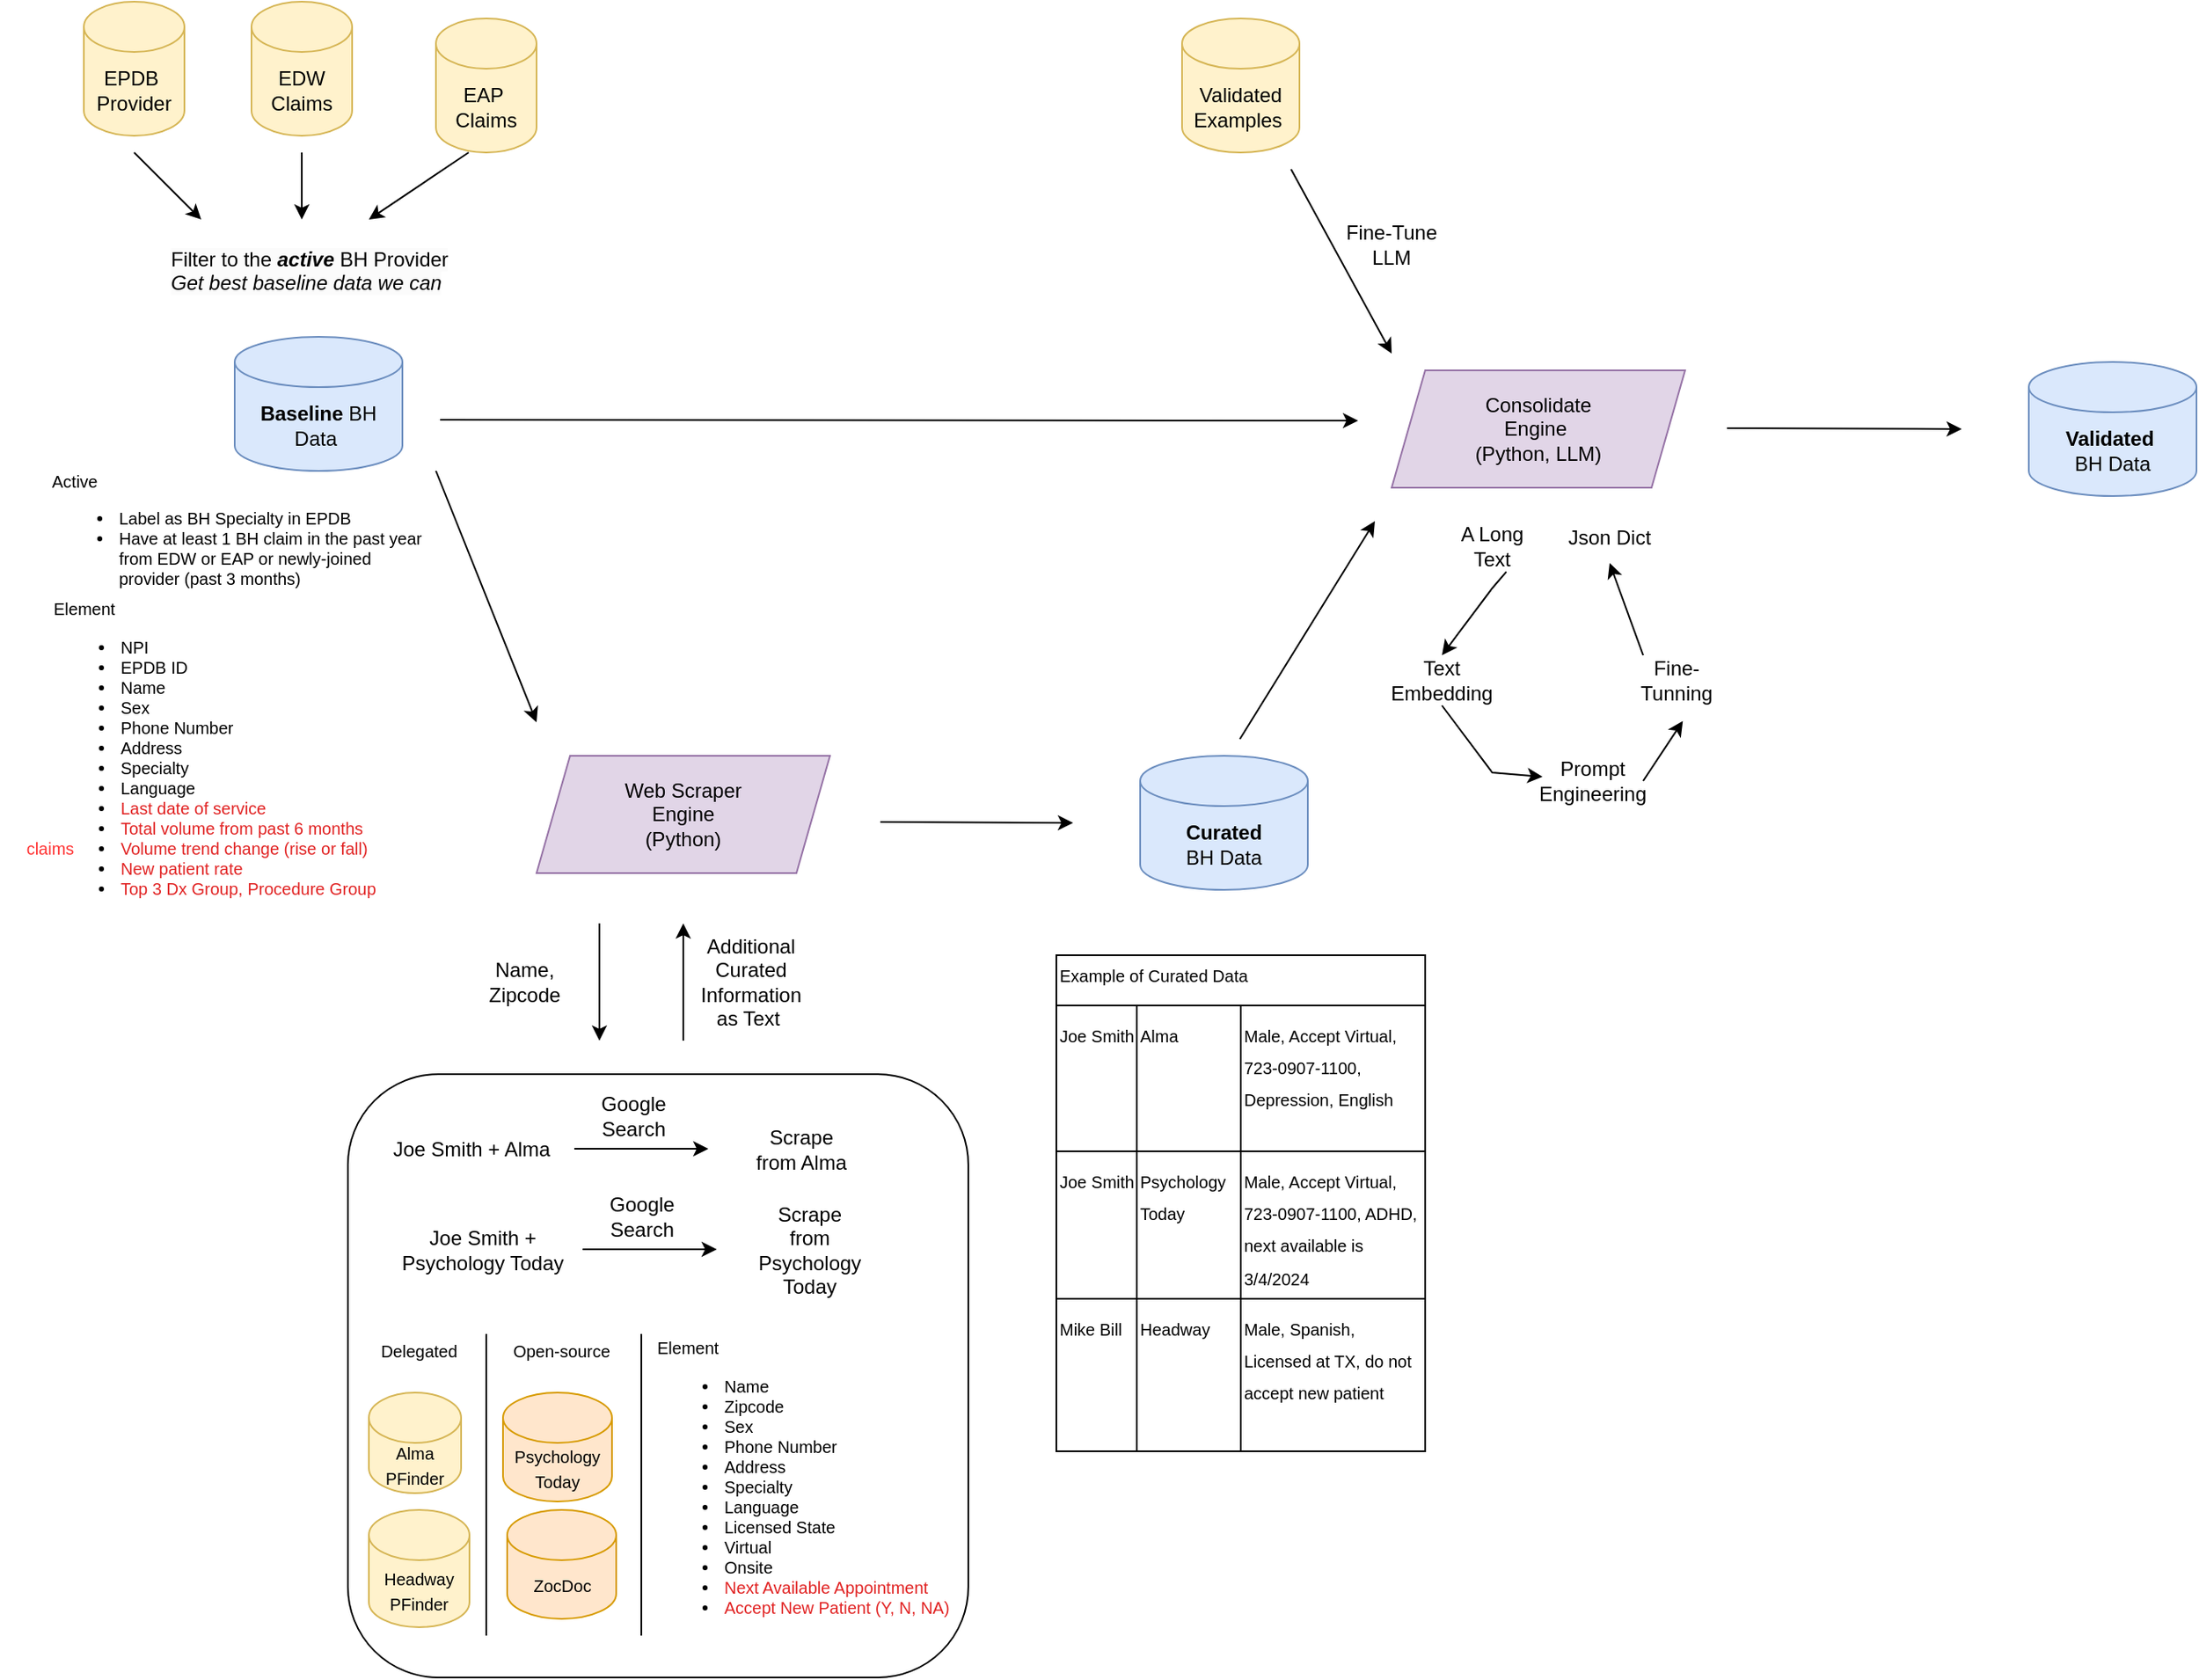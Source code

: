 <mxfile version="22.1.21" type="github">
  <diagram name="Page-1" id="uYuWvuaXBBDTcRH4p7qR">
    <mxGraphModel dx="1722" dy="1906" grid="1" gridSize="10" guides="1" tooltips="1" connect="1" arrows="1" fold="1" page="1" pageScale="1" pageWidth="1600" pageHeight="1100" math="0" shadow="0">
      <root>
        <mxCell id="0" />
        <mxCell id="1" parent="0" />
        <mxCell id="UZLgEuZ4AhVKB-I_jzDx-49" value="" style="rounded=1;whiteSpace=wrap;html=1;" vertex="1" parent="1">
          <mxGeometry x="227.5" y="-370" width="370" height="360" as="geometry" />
        </mxCell>
        <mxCell id="UZLgEuZ4AhVKB-I_jzDx-1" value="EPDB&amp;nbsp;&lt;br&gt;Provider" style="shape=cylinder3;whiteSpace=wrap;html=1;boundedLbl=1;backgroundOutline=1;size=15;fillColor=#fff2cc;strokeColor=#d6b656;" vertex="1" parent="1">
          <mxGeometry x="70" y="-1010" width="60" height="80" as="geometry" />
        </mxCell>
        <mxCell id="UZLgEuZ4AhVKB-I_jzDx-2" value="EDW Claims" style="shape=cylinder3;whiteSpace=wrap;html=1;boundedLbl=1;backgroundOutline=1;size=15;fillColor=#fff2cc;strokeColor=#d6b656;" vertex="1" parent="1">
          <mxGeometry x="170" y="-1010" width="60" height="80" as="geometry" />
        </mxCell>
        <mxCell id="UZLgEuZ4AhVKB-I_jzDx-5" value="" style="endArrow=classic;html=1;rounded=0;" edge="1" parent="1">
          <mxGeometry width="50" height="50" relative="1" as="geometry">
            <mxPoint x="100" y="-920" as="sourcePoint" />
            <mxPoint x="140" y="-880" as="targetPoint" />
          </mxGeometry>
        </mxCell>
        <mxCell id="UZLgEuZ4AhVKB-I_jzDx-7" value="" style="endArrow=classic;html=1;rounded=0;" edge="1" parent="1">
          <mxGeometry width="50" height="50" relative="1" as="geometry">
            <mxPoint x="200" y="-920" as="sourcePoint" />
            <mxPoint x="200" y="-880" as="targetPoint" />
          </mxGeometry>
        </mxCell>
        <mxCell id="UZLgEuZ4AhVKB-I_jzDx-8" value="" style="endArrow=classic;html=1;rounded=0;" edge="1" parent="1">
          <mxGeometry width="50" height="50" relative="1" as="geometry">
            <mxPoint x="299.5" y="-920" as="sourcePoint" />
            <mxPoint x="240" y="-880" as="targetPoint" />
          </mxGeometry>
        </mxCell>
        <mxCell id="UZLgEuZ4AhVKB-I_jzDx-10" value="&lt;span style=&quot;color: rgb(0, 0, 0); font-family: Helvetica; font-size: 12px; font-variant-ligatures: normal; font-variant-caps: normal; letter-spacing: normal; orphans: 2; text-align: center; text-indent: 0px; text-transform: none; widows: 2; word-spacing: 0px; -webkit-text-stroke-width: 0px; background-color: rgb(251, 251, 251); text-decoration-thickness: initial; text-decoration-style: initial; text-decoration-color: initial; float: none; display: inline !important;&quot;&gt;Filter to the&amp;nbsp;&lt;b&gt;&lt;i&gt;active&amp;nbsp;&lt;/i&gt;&lt;/b&gt;&lt;/span&gt;&lt;span style=&quot;color: rgb(0, 0, 0); font-family: Helvetica; font-size: 12px; font-variant-ligatures: normal; font-variant-caps: normal; font-weight: 400; letter-spacing: normal; orphans: 2; text-align: center; text-indent: 0px; text-transform: none; widows: 2; word-spacing: 0px; -webkit-text-stroke-width: 0px; background-color: rgb(251, 251, 251); text-decoration-thickness: initial; text-decoration-style: initial; text-decoration-color: initial; float: none; display: inline !important;&quot;&gt;BH Provider&lt;br&gt;&lt;i&gt;Get best baseline data we can&lt;/i&gt;&lt;br&gt;&lt;/span&gt;" style="text;whiteSpace=wrap;html=1;" vertex="1" parent="1">
          <mxGeometry x="120" y="-870" width="190" height="40" as="geometry" />
        </mxCell>
        <mxCell id="UZLgEuZ4AhVKB-I_jzDx-11" value="&lt;b&gt;Curated &lt;/b&gt;&lt;br&gt;BH Data" style="shape=cylinder3;whiteSpace=wrap;html=1;boundedLbl=1;backgroundOutline=1;size=15;fillColor=#dae8fc;strokeColor=#6c8ebf;" vertex="1" parent="1">
          <mxGeometry x="700" y="-560" width="100" height="80" as="geometry" />
        </mxCell>
        <mxCell id="UZLgEuZ4AhVKB-I_jzDx-12" value="&lt;div style=&quot;text-align: left; font-size: 10px;&quot;&gt;&lt;span style=&quot;background-color: initial;&quot;&gt;&lt;font style=&quot;font-size: 10px;&quot;&gt;Active&lt;/font&gt;&lt;/span&gt;&lt;/div&gt;&lt;div style=&quot;text-align: left; font-size: 10px;&quot;&gt;&lt;ul style=&quot;&quot;&gt;&lt;li style=&quot;&quot;&gt;&lt;span style=&quot;background-color: initial;&quot;&gt;&lt;font style=&quot;font-size: 10px;&quot;&gt;Label as BH Specialty in EPDB&lt;/font&gt;&lt;/span&gt;&lt;/li&gt;&lt;li style=&quot;&quot;&gt;&lt;span style=&quot;background-color: initial;&quot;&gt;&lt;font style=&quot;font-size: 10px;&quot;&gt;Have at least 1 BH claim in the past year from EDW or EAP or newly-joined provider (past 3 months)&lt;/font&gt;&lt;/span&gt;&lt;/li&gt;&lt;/ul&gt;&lt;/div&gt;" style="text;html=1;strokeColor=none;fillColor=none;align=center;verticalAlign=middle;whiteSpace=wrap;rounded=0;" vertex="1" parent="1">
          <mxGeometry x="50" y="-730" width="230" height="80" as="geometry" />
        </mxCell>
        <mxCell id="UZLgEuZ4AhVKB-I_jzDx-13" value="&lt;font style=&quot;font-size: 10px;&quot;&gt;Element&lt;br&gt;&lt;/font&gt;&lt;ul style=&quot;font-size: 10px;&quot;&gt;&lt;li style=&quot;&quot;&gt;&lt;font style=&quot;font-size: 10px;&quot;&gt;NPI&lt;/font&gt;&lt;/li&gt;&lt;li style=&quot;&quot;&gt;&lt;font style=&quot;font-size: 10px;&quot;&gt;EPDB ID&lt;/font&gt;&lt;/li&gt;&lt;li style=&quot;&quot;&gt;&lt;font style=&quot;font-size: 10px;&quot;&gt;Name&amp;nbsp;&lt;/font&gt;&lt;/li&gt;&lt;li style=&quot;&quot;&gt;&lt;font style=&quot;font-size: 10px;&quot;&gt;Sex&lt;/font&gt;&lt;/li&gt;&lt;li style=&quot;&quot;&gt;&lt;font style=&quot;font-size: 10px;&quot;&gt;Phone Number&lt;/font&gt;&lt;/li&gt;&lt;li style=&quot;&quot;&gt;&lt;font style=&quot;font-size: 10px;&quot;&gt;Address&lt;/font&gt;&lt;/li&gt;&lt;li style=&quot;&quot;&gt;&lt;font style=&quot;font-size: 10px;&quot;&gt;Specialty&lt;/font&gt;&lt;/li&gt;&lt;li style=&quot;&quot;&gt;&lt;font style=&quot;font-size: 10px;&quot;&gt;Language&lt;/font&gt;&lt;/li&gt;&lt;li style=&quot;&quot;&gt;&lt;font color=&quot;#e12323&quot; style=&quot;font-size: 10px;&quot;&gt;Last date of service&lt;/font&gt;&lt;/li&gt;&lt;li style=&quot;&quot;&gt;&lt;font color=&quot;#e12323&quot; style=&quot;font-size: 10px;&quot;&gt;Total volume from past 6 months&lt;/font&gt;&lt;/li&gt;&lt;li&gt;&lt;font color=&quot;#e12323&quot;&gt;Volume trend change (rise or fall)&lt;/font&gt;&lt;/li&gt;&lt;li&gt;&lt;font color=&quot;#e12323&quot;&gt;New patient rate&amp;nbsp;&lt;/font&gt;&lt;/li&gt;&lt;li&gt;&lt;font color=&quot;#e12323&quot;&gt;Top 3 Dx Group, Procedure Group&lt;/font&gt;&lt;/li&gt;&lt;/ul&gt;" style="text;html=1;strokeColor=none;fillColor=none;align=left;verticalAlign=middle;whiteSpace=wrap;rounded=0;" vertex="1" parent="1">
          <mxGeometry x="50" y="-650" width="240" height="180" as="geometry" />
        </mxCell>
        <mxCell id="UZLgEuZ4AhVKB-I_jzDx-16" value="&lt;font style=&quot;font-size: 10px;&quot; color=&quot;#ff3333&quot;&gt;claims&lt;/font&gt;" style="text;html=1;strokeColor=none;fillColor=none;align=center;verticalAlign=middle;whiteSpace=wrap;rounded=0;" vertex="1" parent="1">
          <mxGeometry x="20" y="-520" width="60" height="30" as="geometry" />
        </mxCell>
        <mxCell id="UZLgEuZ4AhVKB-I_jzDx-18" value="&lt;b&gt;Baseline &lt;/b&gt;BH Data&amp;nbsp;" style="shape=cylinder3;whiteSpace=wrap;html=1;boundedLbl=1;backgroundOutline=1;size=15;fillColor=#dae8fc;strokeColor=#6c8ebf;" vertex="1" parent="1">
          <mxGeometry x="160" y="-810" width="100" height="80" as="geometry" />
        </mxCell>
        <mxCell id="UZLgEuZ4AhVKB-I_jzDx-20" value="" style="endArrow=classic;html=1;rounded=0;exitX=1;exitY=0;exitDx=0;exitDy=0;" edge="1" parent="1" source="UZLgEuZ4AhVKB-I_jzDx-12">
          <mxGeometry width="50" height="50" relative="1" as="geometry">
            <mxPoint x="310" y="-520.5" as="sourcePoint" />
            <mxPoint x="340" y="-580" as="targetPoint" />
          </mxGeometry>
        </mxCell>
        <mxCell id="UZLgEuZ4AhVKB-I_jzDx-22" value="" style="endArrow=classic;html=1;rounded=0;" edge="1" parent="1">
          <mxGeometry width="50" height="50" relative="1" as="geometry">
            <mxPoint x="545" y="-520.5" as="sourcePoint" />
            <mxPoint x="660" y="-520" as="targetPoint" />
          </mxGeometry>
        </mxCell>
        <mxCell id="UZLgEuZ4AhVKB-I_jzDx-24" value="" style="endArrow=classic;html=1;rounded=0;" edge="1" parent="1">
          <mxGeometry width="50" height="50" relative="1" as="geometry">
            <mxPoint x="427.5" y="-390" as="sourcePoint" />
            <mxPoint x="427.5" y="-460" as="targetPoint" />
          </mxGeometry>
        </mxCell>
        <mxCell id="UZLgEuZ4AhVKB-I_jzDx-25" value="" style="endArrow=classic;html=1;rounded=0;" edge="1" parent="1">
          <mxGeometry width="50" height="50" relative="1" as="geometry">
            <mxPoint x="377.5" y="-460" as="sourcePoint" />
            <mxPoint x="377.5" y="-390" as="targetPoint" />
          </mxGeometry>
        </mxCell>
        <mxCell id="UZLgEuZ4AhVKB-I_jzDx-26" value="Name, Zipcode" style="text;html=1;strokeColor=none;fillColor=none;align=center;verticalAlign=middle;whiteSpace=wrap;rounded=0;" vertex="1" parent="1">
          <mxGeometry x="302.5" y="-440" width="60" height="30" as="geometry" />
        </mxCell>
        <mxCell id="UZLgEuZ4AhVKB-I_jzDx-27" value="Additional Curated Information as Text&amp;nbsp;" style="text;html=1;strokeColor=none;fillColor=none;align=center;verticalAlign=middle;whiteSpace=wrap;rounded=0;" vertex="1" parent="1">
          <mxGeometry x="437.5" y="-440" width="60" height="30" as="geometry" />
        </mxCell>
        <mxCell id="UZLgEuZ4AhVKB-I_jzDx-29" value="&lt;font style=&quot;font-size: 10px;&quot;&gt;Alma PFinder&lt;/font&gt;" style="shape=cylinder3;whiteSpace=wrap;html=1;boundedLbl=1;backgroundOutline=1;size=15;fillColor=#fff2cc;strokeColor=#d6b656;" vertex="1" parent="1">
          <mxGeometry x="240" y="-180" width="55" height="60" as="geometry" />
        </mxCell>
        <mxCell id="UZLgEuZ4AhVKB-I_jzDx-31" value="&lt;font style=&quot;font-size: 10px;&quot;&gt;Psychology Today&lt;/font&gt;" style="shape=cylinder3;whiteSpace=wrap;html=1;boundedLbl=1;backgroundOutline=1;size=15;fillColor=#ffe6cc;strokeColor=#d79b00;" vertex="1" parent="1">
          <mxGeometry x="320" y="-180" width="65" height="65" as="geometry" />
        </mxCell>
        <mxCell id="UZLgEuZ4AhVKB-I_jzDx-32" value="&lt;font style=&quot;font-size: 10px;&quot;&gt;Headway&lt;br&gt;PFinder&lt;br&gt;&lt;/font&gt;" style="shape=cylinder3;whiteSpace=wrap;html=1;boundedLbl=1;backgroundOutline=1;size=15;fillColor=#fff2cc;strokeColor=#d6b656;" vertex="1" parent="1">
          <mxGeometry x="240" y="-110" width="60" height="70" as="geometry" />
        </mxCell>
        <mxCell id="UZLgEuZ4AhVKB-I_jzDx-37" value="Web Scraper &lt;br&gt;Engine&lt;br&gt;(Python)" style="shape=parallelogram;perimeter=parallelogramPerimeter;whiteSpace=wrap;html=1;fixedSize=1;fillColor=#e1d5e7;strokeColor=#9673a6;" vertex="1" parent="1">
          <mxGeometry x="340" y="-560" width="175" height="70" as="geometry" />
        </mxCell>
        <mxCell id="UZLgEuZ4AhVKB-I_jzDx-44" value="Delegated" style="text;html=1;strokeColor=none;fillColor=none;align=center;verticalAlign=middle;whiteSpace=wrap;rounded=0;fontSize=10;" vertex="1" parent="1">
          <mxGeometry x="240" y="-220" width="60" height="30" as="geometry" />
        </mxCell>
        <mxCell id="UZLgEuZ4AhVKB-I_jzDx-45" value="" style="line;strokeWidth=1;html=1;rotation=90;" vertex="1" parent="1">
          <mxGeometry x="220" y="-130" width="180" height="10" as="geometry" />
        </mxCell>
        <mxCell id="UZLgEuZ4AhVKB-I_jzDx-46" value="Open-source" style="text;html=1;strokeColor=none;fillColor=none;align=center;verticalAlign=middle;whiteSpace=wrap;rounded=0;fontSize=10;" vertex="1" parent="1">
          <mxGeometry x="325" y="-220" width="60" height="30" as="geometry" />
        </mxCell>
        <mxCell id="UZLgEuZ4AhVKB-I_jzDx-47" value="&lt;font style=&quot;font-size: 10px;&quot;&gt;ZocDoc&lt;/font&gt;" style="shape=cylinder3;whiteSpace=wrap;html=1;boundedLbl=1;backgroundOutline=1;size=15;fillColor=#ffe6cc;strokeColor=#d79b00;" vertex="1" parent="1">
          <mxGeometry x="322.5" y="-110" width="65" height="65" as="geometry" />
        </mxCell>
        <mxCell id="UZLgEuZ4AhVKB-I_jzDx-50" value="Joe Smith + Alma&amp;nbsp;" style="text;html=1;strokeColor=none;fillColor=none;align=center;verticalAlign=middle;whiteSpace=wrap;rounded=0;" vertex="1" parent="1">
          <mxGeometry x="247.5" y="-340" width="110" height="30" as="geometry" />
        </mxCell>
        <mxCell id="UZLgEuZ4AhVKB-I_jzDx-55" value="" style="endArrow=classic;html=1;rounded=0;" edge="1" parent="1">
          <mxGeometry width="50" height="50" relative="1" as="geometry">
            <mxPoint x="362.5" y="-325.5" as="sourcePoint" />
            <mxPoint x="442.5" y="-325.5" as="targetPoint" />
          </mxGeometry>
        </mxCell>
        <mxCell id="UZLgEuZ4AhVKB-I_jzDx-57" value="Google Search" style="text;html=1;strokeColor=none;fillColor=none;align=center;verticalAlign=middle;whiteSpace=wrap;rounded=0;" vertex="1" parent="1">
          <mxGeometry x="367.5" y="-360" width="60" height="30" as="geometry" />
        </mxCell>
        <mxCell id="UZLgEuZ4AhVKB-I_jzDx-58" value="Scrape from Alma" style="text;html=1;strokeColor=none;fillColor=none;align=center;verticalAlign=middle;whiteSpace=wrap;rounded=0;" vertex="1" parent="1">
          <mxGeometry x="467.5" y="-340" width="60" height="30" as="geometry" />
        </mxCell>
        <mxCell id="UZLgEuZ4AhVKB-I_jzDx-59" value="Joe Smith + Psychology Today" style="text;html=1;strokeColor=none;fillColor=none;align=center;verticalAlign=middle;whiteSpace=wrap;rounded=0;" vertex="1" parent="1">
          <mxGeometry x="252.5" y="-280" width="110" height="30" as="geometry" />
        </mxCell>
        <mxCell id="UZLgEuZ4AhVKB-I_jzDx-60" value="" style="endArrow=classic;html=1;rounded=0;" edge="1" parent="1">
          <mxGeometry width="50" height="50" relative="1" as="geometry">
            <mxPoint x="367.5" y="-265.5" as="sourcePoint" />
            <mxPoint x="447.5" y="-265.5" as="targetPoint" />
          </mxGeometry>
        </mxCell>
        <mxCell id="UZLgEuZ4AhVKB-I_jzDx-61" value="Google Search" style="text;html=1;strokeColor=none;fillColor=none;align=center;verticalAlign=middle;whiteSpace=wrap;rounded=0;" vertex="1" parent="1">
          <mxGeometry x="372.5" y="-300" width="60" height="30" as="geometry" />
        </mxCell>
        <mxCell id="UZLgEuZ4AhVKB-I_jzDx-62" value="Scrape from Psychology Today" style="text;html=1;strokeColor=none;fillColor=none;align=center;verticalAlign=middle;whiteSpace=wrap;rounded=0;" vertex="1" parent="1">
          <mxGeometry x="472.5" y="-280" width="60" height="30" as="geometry" />
        </mxCell>
        <mxCell id="UZLgEuZ4AhVKB-I_jzDx-63" value="&lt;font style=&quot;font-size: 10px;&quot;&gt;Element&lt;br&gt;&lt;/font&gt;&lt;ul style=&quot;font-size: 10px;&quot;&gt;&lt;li style=&quot;&quot;&gt;&lt;font style=&quot;font-size: 10px;&quot;&gt;Name&amp;nbsp;&lt;/font&gt;&lt;/li&gt;&lt;li style=&quot;&quot;&gt;&lt;font style=&quot;font-size: 10px;&quot;&gt;Zipcode&lt;/font&gt;&lt;/li&gt;&lt;li style=&quot;&quot;&gt;&lt;font style=&quot;font-size: 10px;&quot;&gt;Sex&lt;/font&gt;&lt;/li&gt;&lt;li style=&quot;&quot;&gt;&lt;font style=&quot;font-size: 10px;&quot;&gt;Phone Number&lt;/font&gt;&lt;/li&gt;&lt;li style=&quot;&quot;&gt;&lt;font style=&quot;font-size: 10px;&quot;&gt;Address&lt;/font&gt;&lt;/li&gt;&lt;li style=&quot;&quot;&gt;&lt;font style=&quot;font-size: 10px;&quot;&gt;Specialty&lt;/font&gt;&lt;/li&gt;&lt;li style=&quot;&quot;&gt;&lt;font style=&quot;font-size: 10px;&quot;&gt;Language&lt;/font&gt;&lt;/li&gt;&lt;li style=&quot;&quot;&gt;&lt;font style=&quot;font-size: 10px;&quot;&gt;Licensed State&lt;/font&gt;&lt;/li&gt;&lt;li style=&quot;&quot;&gt;Virtual&amp;nbsp;&lt;/li&gt;&lt;li style=&quot;&quot;&gt;Onsite&lt;/li&gt;&lt;li style=&quot;&quot;&gt;&lt;font color=&quot;#e12323&quot;&gt;Next Available Appointment&lt;/font&gt;&lt;/li&gt;&lt;li style=&quot;&quot;&gt;&lt;font color=&quot;#e12323&quot;&gt;Accept New Patient (Y, N, NA)&lt;/font&gt;&lt;/li&gt;&lt;/ul&gt;" style="text;html=1;strokeColor=none;fillColor=none;align=left;verticalAlign=middle;whiteSpace=wrap;rounded=0;" vertex="1" parent="1">
          <mxGeometry x="410" y="-215" width="240" height="180" as="geometry" />
        </mxCell>
        <mxCell id="UZLgEuZ4AhVKB-I_jzDx-66" value="&lt;table&gt;&lt;tbody&gt;&lt;tr&gt;&lt;td&gt;&lt;br&gt;&lt;/td&gt;&lt;td&gt;&lt;br&gt;&lt;/td&gt;&lt;td&gt;&lt;br&gt;&lt;/td&gt;&lt;/tr&gt;&lt;tr&gt;&lt;td&gt;&lt;br&gt;&lt;/td&gt;&lt;td&gt;&lt;br&gt;&lt;/td&gt;&lt;td&gt;&lt;br&gt;&lt;/td&gt;&lt;/tr&gt;&lt;tr&gt;&lt;td&gt;&lt;br&gt;&lt;/td&gt;&lt;td&gt;&lt;br&gt;&lt;/td&gt;&lt;td&gt;&lt;br&gt;&lt;/td&gt;&lt;/tr&gt;&lt;/tbody&gt;&lt;/table&gt;" style="text;html=1;strokeColor=none;fillColor=none;align=left;verticalAlign=top;whiteSpace=wrap;rounded=0;" vertex="1" parent="1">
          <mxGeometry x="650" y="-375" width="250" height="30" as="geometry" />
        </mxCell>
        <mxCell id="UZLgEuZ4AhVKB-I_jzDx-72" value="Example of Curated Data" style="shape=table;startSize=30;container=1;collapsible=0;childLayout=tableLayout;strokeColor=default;fontSize=10;verticalAlign=top;align=left;" vertex="1" parent="1">
          <mxGeometry x="650" y="-441" width="220" height="296" as="geometry" />
        </mxCell>
        <mxCell id="UZLgEuZ4AhVKB-I_jzDx-73" value="" style="shape=tableRow;horizontal=0;startSize=0;swimlaneHead=0;swimlaneBody=0;strokeColor=inherit;top=0;left=0;bottom=0;right=0;collapsible=0;dropTarget=0;fillColor=none;points=[[0,0.5],[1,0.5]];portConstraint=eastwest;fontSize=16;" vertex="1" parent="UZLgEuZ4AhVKB-I_jzDx-72">
          <mxGeometry y="30" width="220" height="87" as="geometry" />
        </mxCell>
        <mxCell id="UZLgEuZ4AhVKB-I_jzDx-74" value="&lt;font style=&quot;font-size: 10px;&quot;&gt;Joe Smith&lt;/font&gt;" style="shape=partialRectangle;html=1;whiteSpace=wrap;connectable=0;strokeColor=inherit;overflow=hidden;fillColor=none;top=0;left=0;bottom=0;right=0;pointerEvents=1;fontSize=16;align=left;verticalAlign=top;" vertex="1" parent="UZLgEuZ4AhVKB-I_jzDx-73">
          <mxGeometry width="48" height="87" as="geometry">
            <mxRectangle width="48" height="87" as="alternateBounds" />
          </mxGeometry>
        </mxCell>
        <mxCell id="UZLgEuZ4AhVKB-I_jzDx-75" value="&lt;font style=&quot;font-size: 10px;&quot;&gt;Alma&lt;/font&gt;" style="shape=partialRectangle;html=1;whiteSpace=wrap;connectable=0;strokeColor=inherit;overflow=hidden;fillColor=none;top=0;left=0;bottom=0;right=0;pointerEvents=1;fontSize=16;align=left;verticalAlign=top;" vertex="1" parent="UZLgEuZ4AhVKB-I_jzDx-73">
          <mxGeometry x="48" width="62" height="87" as="geometry">
            <mxRectangle width="62" height="87" as="alternateBounds" />
          </mxGeometry>
        </mxCell>
        <mxCell id="UZLgEuZ4AhVKB-I_jzDx-76" value="&lt;font style=&quot;font-size: 10px;&quot;&gt;Male, Accept Virtual, 723-0907-1100, Depression, English&lt;/font&gt;" style="shape=partialRectangle;html=1;whiteSpace=wrap;connectable=0;strokeColor=inherit;overflow=hidden;fillColor=none;top=0;left=0;bottom=0;right=0;pointerEvents=1;fontSize=16;verticalAlign=top;align=left;" vertex="1" parent="UZLgEuZ4AhVKB-I_jzDx-73">
          <mxGeometry x="110" width="110" height="87" as="geometry">
            <mxRectangle width="110" height="87" as="alternateBounds" />
          </mxGeometry>
        </mxCell>
        <mxCell id="UZLgEuZ4AhVKB-I_jzDx-77" value="" style="shape=tableRow;horizontal=0;startSize=0;swimlaneHead=0;swimlaneBody=0;strokeColor=inherit;top=0;left=0;bottom=0;right=0;collapsible=0;dropTarget=0;fillColor=none;points=[[0,0.5],[1,0.5]];portConstraint=eastwest;fontSize=16;" vertex="1" parent="UZLgEuZ4AhVKB-I_jzDx-72">
          <mxGeometry y="117" width="220" height="88" as="geometry" />
        </mxCell>
        <mxCell id="UZLgEuZ4AhVKB-I_jzDx-78" value="&lt;font style=&quot;font-size: 10px;&quot;&gt;Joe Smith&lt;/font&gt;" style="shape=partialRectangle;html=1;whiteSpace=wrap;connectable=0;strokeColor=inherit;overflow=hidden;fillColor=none;top=0;left=0;bottom=0;right=0;pointerEvents=1;fontSize=16;align=left;verticalAlign=top;" vertex="1" parent="UZLgEuZ4AhVKB-I_jzDx-77">
          <mxGeometry width="48" height="88" as="geometry">
            <mxRectangle width="48" height="88" as="alternateBounds" />
          </mxGeometry>
        </mxCell>
        <mxCell id="UZLgEuZ4AhVKB-I_jzDx-79" value="&lt;font style=&quot;font-size: 10px;&quot;&gt;Psychology &lt;br&gt;Today&lt;/font&gt;" style="shape=partialRectangle;html=1;whiteSpace=wrap;connectable=0;strokeColor=inherit;overflow=hidden;fillColor=none;top=0;left=0;bottom=0;right=0;pointerEvents=1;fontSize=16;verticalAlign=top;align=left;" vertex="1" parent="UZLgEuZ4AhVKB-I_jzDx-77">
          <mxGeometry x="48" width="62" height="88" as="geometry">
            <mxRectangle width="62" height="88" as="alternateBounds" />
          </mxGeometry>
        </mxCell>
        <mxCell id="UZLgEuZ4AhVKB-I_jzDx-80" value="&lt;font style=&quot;font-size: 10px;&quot;&gt;Male, Accept Virtual, 723-0907-1100, ADHD, next available is 3/4/2024&lt;/font&gt;" style="shape=partialRectangle;html=1;whiteSpace=wrap;connectable=0;strokeColor=inherit;overflow=hidden;fillColor=none;top=0;left=0;bottom=0;right=0;pointerEvents=1;fontSize=16;verticalAlign=top;align=left;" vertex="1" parent="UZLgEuZ4AhVKB-I_jzDx-77">
          <mxGeometry x="110" width="110" height="88" as="geometry">
            <mxRectangle width="110" height="88" as="alternateBounds" />
          </mxGeometry>
        </mxCell>
        <mxCell id="UZLgEuZ4AhVKB-I_jzDx-81" value="" style="shape=tableRow;horizontal=0;startSize=0;swimlaneHead=0;swimlaneBody=0;strokeColor=inherit;top=0;left=0;bottom=0;right=0;collapsible=0;dropTarget=0;fillColor=none;points=[[0,0.5],[1,0.5]];portConstraint=eastwest;fontSize=16;" vertex="1" parent="UZLgEuZ4AhVKB-I_jzDx-72">
          <mxGeometry y="205" width="220" height="91" as="geometry" />
        </mxCell>
        <mxCell id="UZLgEuZ4AhVKB-I_jzDx-82" value="&lt;font style=&quot;font-size: 10px;&quot;&gt;Mike Bill&lt;/font&gt;" style="shape=partialRectangle;html=1;whiteSpace=wrap;connectable=0;strokeColor=inherit;overflow=hidden;fillColor=none;top=0;left=0;bottom=0;right=0;pointerEvents=1;fontSize=16;align=left;verticalAlign=top;" vertex="1" parent="UZLgEuZ4AhVKB-I_jzDx-81">
          <mxGeometry width="48" height="91" as="geometry">
            <mxRectangle width="48" height="91" as="alternateBounds" />
          </mxGeometry>
        </mxCell>
        <mxCell id="UZLgEuZ4AhVKB-I_jzDx-83" value="&lt;font style=&quot;font-size: 10px;&quot;&gt;Headway&lt;/font&gt;" style="shape=partialRectangle;html=1;whiteSpace=wrap;connectable=0;strokeColor=inherit;overflow=hidden;fillColor=none;top=0;left=0;bottom=0;right=0;pointerEvents=1;fontSize=16;align=left;verticalAlign=top;" vertex="1" parent="UZLgEuZ4AhVKB-I_jzDx-81">
          <mxGeometry x="48" width="62" height="91" as="geometry">
            <mxRectangle width="62" height="91" as="alternateBounds" />
          </mxGeometry>
        </mxCell>
        <mxCell id="UZLgEuZ4AhVKB-I_jzDx-84" value="&lt;font style=&quot;font-size: 10px;&quot;&gt;Male, Spanish, Licensed at TX, do not accept new patient&lt;/font&gt;" style="shape=partialRectangle;html=1;whiteSpace=wrap;connectable=0;strokeColor=inherit;overflow=hidden;fillColor=none;top=0;left=0;bottom=0;right=0;pointerEvents=1;fontSize=16;align=left;verticalAlign=top;" vertex="1" parent="UZLgEuZ4AhVKB-I_jzDx-81">
          <mxGeometry x="110" width="110" height="91" as="geometry">
            <mxRectangle width="110" height="91" as="alternateBounds" />
          </mxGeometry>
        </mxCell>
        <mxCell id="UZLgEuZ4AhVKB-I_jzDx-86" value="" style="endArrow=classic;html=1;rounded=0;" edge="1" parent="1">
          <mxGeometry width="50" height="50" relative="1" as="geometry">
            <mxPoint x="282.5" y="-760.5" as="sourcePoint" />
            <mxPoint x="830" y="-760" as="targetPoint" />
          </mxGeometry>
        </mxCell>
        <mxCell id="UZLgEuZ4AhVKB-I_jzDx-87" value="Consolidate &lt;br&gt;Engine&amp;nbsp;&lt;br&gt;(Python, LLM)" style="shape=parallelogram;perimeter=parallelogramPerimeter;whiteSpace=wrap;html=1;fixedSize=1;fillColor=#e1d5e7;strokeColor=#9673a6;" vertex="1" parent="1">
          <mxGeometry x="850" y="-790" width="175" height="70" as="geometry" />
        </mxCell>
        <mxCell id="UZLgEuZ4AhVKB-I_jzDx-88" value="" style="endArrow=classic;html=1;rounded=0;" edge="1" parent="1">
          <mxGeometry width="50" height="50" relative="1" as="geometry">
            <mxPoint x="1050" y="-755.5" as="sourcePoint" />
            <mxPoint x="1190" y="-755" as="targetPoint" />
          </mxGeometry>
        </mxCell>
        <mxCell id="UZLgEuZ4AhVKB-I_jzDx-89" value="&lt;b&gt;Validated&amp;nbsp;&lt;/b&gt;&lt;br&gt;BH Data" style="shape=cylinder3;whiteSpace=wrap;html=1;boundedLbl=1;backgroundOutline=1;size=15;fillColor=#dae8fc;strokeColor=#6c8ebf;" vertex="1" parent="1">
          <mxGeometry x="1230" y="-795" width="100" height="80" as="geometry" />
        </mxCell>
        <mxCell id="UZLgEuZ4AhVKB-I_jzDx-90" value="" style="line;strokeWidth=1;html=1;rotation=90;" vertex="1" parent="1">
          <mxGeometry x="312.5" y="-130" width="180" height="10" as="geometry" />
        </mxCell>
        <mxCell id="UZLgEuZ4AhVKB-I_jzDx-92" value="Validated Examples&amp;nbsp;" style="shape=cylinder3;whiteSpace=wrap;html=1;boundedLbl=1;backgroundOutline=1;size=15;fillColor=#fff2cc;strokeColor=#d6b656;" vertex="1" parent="1">
          <mxGeometry x="725" y="-1000" width="70" height="80" as="geometry" />
        </mxCell>
        <mxCell id="UZLgEuZ4AhVKB-I_jzDx-93" value="EAP&amp;nbsp;&lt;br&gt;Claims" style="shape=cylinder3;whiteSpace=wrap;html=1;boundedLbl=1;backgroundOutline=1;size=15;fillColor=#fff2cc;strokeColor=#d6b656;" vertex="1" parent="1">
          <mxGeometry x="280" y="-1000" width="60" height="80" as="geometry" />
        </mxCell>
        <mxCell id="UZLgEuZ4AhVKB-I_jzDx-96" value="" style="endArrow=classic;html=1;rounded=0;" edge="1" parent="1">
          <mxGeometry width="50" height="50" relative="1" as="geometry">
            <mxPoint x="790" y="-910" as="sourcePoint" />
            <mxPoint x="850" y="-800" as="targetPoint" />
          </mxGeometry>
        </mxCell>
        <mxCell id="UZLgEuZ4AhVKB-I_jzDx-98" value="" style="endArrow=classic;html=1;rounded=0;" edge="1" parent="1">
          <mxGeometry width="50" height="50" relative="1" as="geometry">
            <mxPoint x="759.5" y="-570" as="sourcePoint" />
            <mxPoint x="840" y="-700" as="targetPoint" />
          </mxGeometry>
        </mxCell>
        <mxCell id="UZLgEuZ4AhVKB-I_jzDx-100" value="Fine-Tune LLM" style="text;html=1;strokeColor=none;fillColor=none;align=center;verticalAlign=middle;whiteSpace=wrap;rounded=0;" vertex="1" parent="1">
          <mxGeometry x="820" y="-880" width="60" height="30" as="geometry" />
        </mxCell>
        <mxCell id="UZLgEuZ4AhVKB-I_jzDx-103" value="" style="endArrow=classic;html=1;rounded=0;exitX=0.64;exitY=1.005;exitDx=0;exitDy=0;exitPerimeter=0;entryX=0.5;entryY=0;entryDx=0;entryDy=0;" edge="1" parent="1" source="UZLgEuZ4AhVKB-I_jzDx-104" target="UZLgEuZ4AhVKB-I_jzDx-107">
          <mxGeometry width="50" height="50" relative="1" as="geometry">
            <mxPoint x="920" y="-710" as="sourcePoint" />
            <mxPoint x="920" y="-630" as="targetPoint" />
            <Array as="points">
              <mxPoint x="910" y="-660" />
            </Array>
          </mxGeometry>
        </mxCell>
        <mxCell id="UZLgEuZ4AhVKB-I_jzDx-104" value="A Long Text" style="text;html=1;strokeColor=none;fillColor=none;align=center;verticalAlign=middle;whiteSpace=wrap;rounded=0;" vertex="1" parent="1">
          <mxGeometry x="880" y="-700" width="60" height="30" as="geometry" />
        </mxCell>
        <mxCell id="UZLgEuZ4AhVKB-I_jzDx-105" value="" style="endArrow=classic;html=1;rounded=0;entryX=0.5;entryY=1;entryDx=0;entryDy=0;" edge="1" parent="1" target="UZLgEuZ4AhVKB-I_jzDx-106">
          <mxGeometry width="50" height="50" relative="1" as="geometry">
            <mxPoint x="1000" y="-620" as="sourcePoint" />
            <mxPoint x="960" y="-710" as="targetPoint" />
          </mxGeometry>
        </mxCell>
        <mxCell id="UZLgEuZ4AhVKB-I_jzDx-106" value="Json Dict" style="text;html=1;strokeColor=none;fillColor=none;align=center;verticalAlign=middle;whiteSpace=wrap;rounded=0;" vertex="1" parent="1">
          <mxGeometry x="950" y="-705" width="60" height="30" as="geometry" />
        </mxCell>
        <mxCell id="UZLgEuZ4AhVKB-I_jzDx-107" value="Text Embedding" style="text;html=1;strokeColor=none;fillColor=none;align=center;verticalAlign=middle;whiteSpace=wrap;rounded=0;" vertex="1" parent="1">
          <mxGeometry x="850" y="-620" width="60" height="30" as="geometry" />
        </mxCell>
        <mxCell id="UZLgEuZ4AhVKB-I_jzDx-112" value="" style="endArrow=classic;html=1;rounded=0;exitX=1;exitY=0.5;exitDx=0;exitDy=0;entryX=0.561;entryY=1.308;entryDx=0;entryDy=0;entryPerimeter=0;" edge="1" parent="1" source="UZLgEuZ4AhVKB-I_jzDx-111" target="UZLgEuZ4AhVKB-I_jzDx-113">
          <mxGeometry width="50" height="50" relative="1" as="geometry">
            <mxPoint x="1060" y="-520" as="sourcePoint" />
            <mxPoint x="1000" y="-610" as="targetPoint" />
          </mxGeometry>
        </mxCell>
        <mxCell id="UZLgEuZ4AhVKB-I_jzDx-113" value="Fine-Tunning" style="text;html=1;strokeColor=none;fillColor=none;align=center;verticalAlign=middle;whiteSpace=wrap;rounded=0;" vertex="1" parent="1">
          <mxGeometry x="990" y="-620" width="60" height="30" as="geometry" />
        </mxCell>
        <mxCell id="UZLgEuZ4AhVKB-I_jzDx-114" value="" style="endArrow=classic;html=1;rounded=0;exitX=0.5;exitY=1;exitDx=0;exitDy=0;" edge="1" parent="1" source="UZLgEuZ4AhVKB-I_jzDx-107" target="UZLgEuZ4AhVKB-I_jzDx-111">
          <mxGeometry width="50" height="50" relative="1" as="geometry">
            <mxPoint x="909.5" y="-565" as="sourcePoint" />
            <mxPoint x="950" y="-520" as="targetPoint" />
            <Array as="points">
              <mxPoint x="910" y="-550" />
            </Array>
          </mxGeometry>
        </mxCell>
        <mxCell id="UZLgEuZ4AhVKB-I_jzDx-111" value="Prompt Engineering" style="text;html=1;strokeColor=none;fillColor=none;align=center;verticalAlign=middle;whiteSpace=wrap;rounded=0;" vertex="1" parent="1">
          <mxGeometry x="940" y="-560" width="60" height="30" as="geometry" />
        </mxCell>
      </root>
    </mxGraphModel>
  </diagram>
</mxfile>
